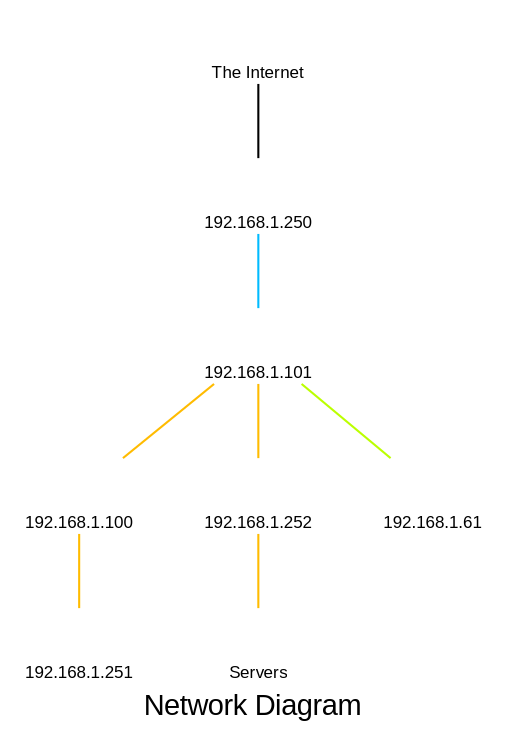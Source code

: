 graph switches {
  // colours for the lines relate to the line speed
  // #00bbff is for gigabit
  // #ffbb00 is for 100Mbit
  // #bbff00 is for 10 Mbit
  
  label="Network Diagram";
  fontname="arial";
  
  node [
    shape=box, 
    fontname="arial",
    fontsize=8,
    style=filled,
    color="#d3edea"
  ];
  splines="compound"
  
  sw1 [ label="192.168.1.101" shape=none image="images/gigabit_switch_atm_tag_router.png" labelloc=b color="#ffffff"];
  sw2 [ label="192.168.1.100" shape=none image="images/gigabit_switch_atm_tag_router.png" labelloc=b color="#ffffff"];
  sw3 [ label="192.168.1.252" shape=none image="images/gigabit_switch_atm_tag_router.png" labelloc=b color="#ffffff"];
  sw4 [ label="192.168.1.251" shape=none image="images/gigabit_switch_atm_tag_router.png" labelloc=b color="#ffffff"];
  

  router [ label= "192.168.1.250", 
           shape=none ,
           image="images/router.png" ,
           labelloc=b ,
           color="#ffffff" ];

  ap1 [ label="192.168.1.61" shape=none image="images/wireless.png" labelloc=b color="#ffffff"];
  
  servers [ label="Servers" shape=none image="images/servers.png" labelloc=b color="#ffffff" ];
  
  cloud [ label="The Internet" shape=none, image="images/cloud.png" labelloc=b color="#ffffff"]
  
  cloud -- router;
  router -- sw1 [color="#00bbff"];
  sw1 -- sw2 [color="#ffbb00"];
  sw1 -- sw3 [color="#ffbb00"];
  sw1 -- ap1 [color="#bbff00"];
  sw2 -- sw4 [color="#ffbb00"];
  sw3 -- servers [color="#ffbb00"];
}
